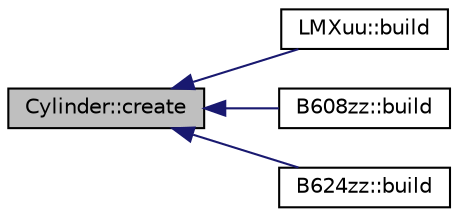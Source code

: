 digraph "Cylinder::create"
{
  edge [fontname="Helvetica",fontsize="10",labelfontname="Helvetica",labelfontsize="10"];
  node [fontname="Helvetica",fontsize="10",shape=record];
  rankdir="LR";
  Node14 [label="Cylinder::create",height=0.2,width=0.4,color="black", fillcolor="grey75", style="filled", fontcolor="black"];
  Node14 -> Node15 [dir="back",color="midnightblue",fontsize="10",style="solid",fontname="Helvetica"];
  Node15 [label="LMXuu::build",height=0.2,width=0.4,color="black", fillcolor="white", style="filled",URL="$classLMXuu.html#ab95344fdd682307f5165949185a9ff81",tooltip="Build the piece. "];
  Node14 -> Node16 [dir="back",color="midnightblue",fontsize="10",style="solid",fontname="Helvetica"];
  Node16 [label="B608zz::build",height=0.2,width=0.4,color="black", fillcolor="white", style="filled",URL="$classB608zz.html#a215462ae253333d0b69eb4c30a4b2f1a",tooltip="Build the piece. "];
  Node14 -> Node17 [dir="back",color="midnightblue",fontsize="10",style="solid",fontname="Helvetica"];
  Node17 [label="B624zz::build",height=0.2,width=0.4,color="black", fillcolor="white", style="filled",URL="$classB624zz.html#a4c1f5cecc65fc4227090746f1413b099",tooltip="Build the piece. "];
}
